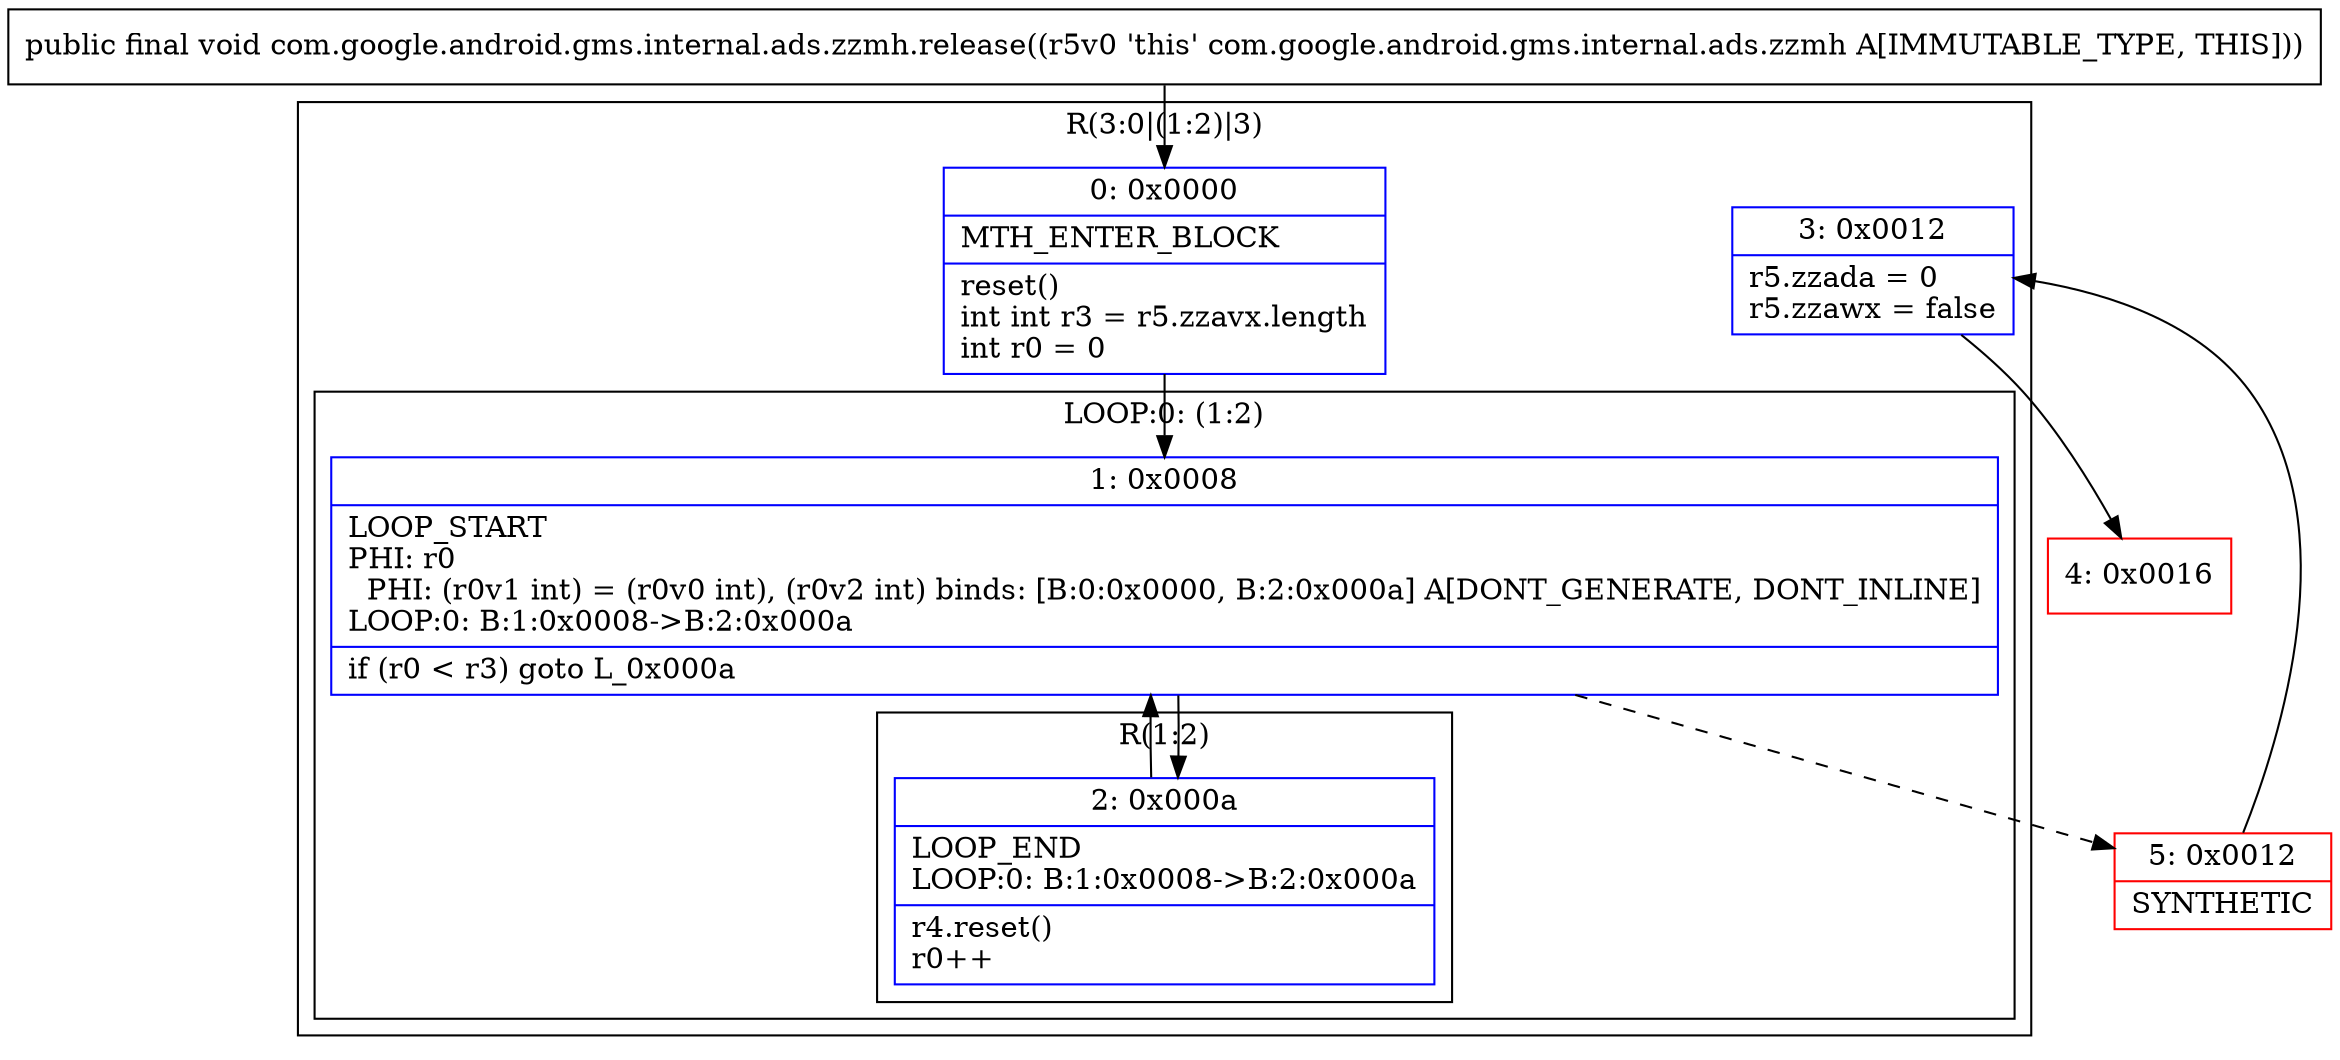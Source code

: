 digraph "CFG forcom.google.android.gms.internal.ads.zzmh.release()V" {
subgraph cluster_Region_1461073156 {
label = "R(3:0|(1:2)|3)";
node [shape=record,color=blue];
Node_0 [shape=record,label="{0\:\ 0x0000|MTH_ENTER_BLOCK\l|reset()\lint int r3 = r5.zzavx.length\lint r0 = 0\l}"];
subgraph cluster_LoopRegion_1976909649 {
label = "LOOP:0: (1:2)";
node [shape=record,color=blue];
Node_1 [shape=record,label="{1\:\ 0x0008|LOOP_START\lPHI: r0 \l  PHI: (r0v1 int) = (r0v0 int), (r0v2 int) binds: [B:0:0x0000, B:2:0x000a] A[DONT_GENERATE, DONT_INLINE]\lLOOP:0: B:1:0x0008\-\>B:2:0x000a\l|if (r0 \< r3) goto L_0x000a\l}"];
subgraph cluster_Region_1869431403 {
label = "R(1:2)";
node [shape=record,color=blue];
Node_2 [shape=record,label="{2\:\ 0x000a|LOOP_END\lLOOP:0: B:1:0x0008\-\>B:2:0x000a\l|r4.reset()\lr0++\l}"];
}
}
Node_3 [shape=record,label="{3\:\ 0x0012|r5.zzada = 0\lr5.zzawx = false\l}"];
}
Node_4 [shape=record,color=red,label="{4\:\ 0x0016}"];
Node_5 [shape=record,color=red,label="{5\:\ 0x0012|SYNTHETIC\l}"];
MethodNode[shape=record,label="{public final void com.google.android.gms.internal.ads.zzmh.release((r5v0 'this' com.google.android.gms.internal.ads.zzmh A[IMMUTABLE_TYPE, THIS])) }"];
MethodNode -> Node_0;
Node_0 -> Node_1;
Node_1 -> Node_2;
Node_1 -> Node_5[style=dashed];
Node_2 -> Node_1;
Node_3 -> Node_4;
Node_5 -> Node_3;
}

